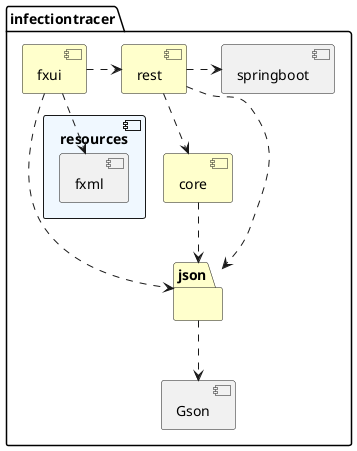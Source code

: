 @startuml
folder infectiontracer   {

    component core #F0F8FF {
        package infectiontracer.core #FFFFCC{
               
        }
        package infectiontracer.json #FFFFCC{

        }
    }

    component fxui #F0F8FF {
        package infectiontracer.fxui #FFFFCC{
        }
    }

    component resources #F0F8FF {
        component fxml {
                
        }
    }
    component rest #F0F8FF {
        package infectiontracer.rest #FFFFCC {

        }
    }

    component springboot {

    }

    component Gson {

    }

}

infectiontracer.fxui ..> fxml

infectiontracer.fxui ..> infectiontracer.json
infectiontracer.core ..> infectiontracer.json


rest .> springboot

infectiontracer.json ..> Gson

infectiontracer.rest ..> infectiontracer.json

infectiontracer.rest ..> infectiontracer.core

infectiontracer.fxui .> infectiontracer.rest
@enduml
